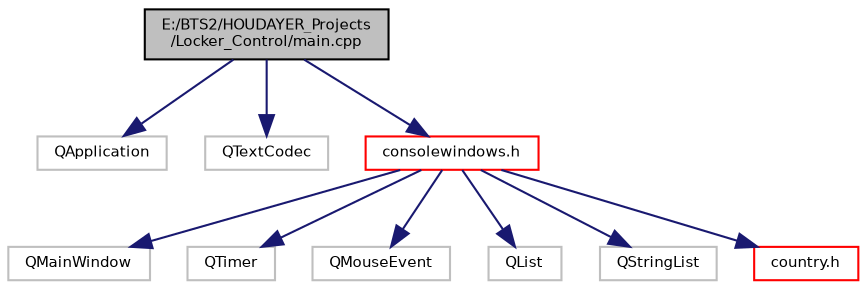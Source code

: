 digraph "E:/BTS2/HOUDAYER_Projects/Locker_Control/main.cpp"
{
 // INTERACTIVE_SVG=YES
  bgcolor="transparent";
  edge [fontname="Helvetica",fontsize="7",labelfontname="Helvetica",labelfontsize="7"];
  node [fontname="Helvetica",fontsize="7",shape=record];
  Node1 [label="E:/BTS2/HOUDAYER_Projects\l/Locker_Control/main.cpp",height=0.2,width=0.4,color="black", fillcolor="grey75", style="filled", fontcolor="black"];
  Node1 -> Node2 [color="midnightblue",fontsize="7",style="solid",fontname="Helvetica"];
  Node2 [label="QApplication",height=0.2,width=0.4,color="grey75"];
  Node1 -> Node3 [color="midnightblue",fontsize="7",style="solid",fontname="Helvetica"];
  Node3 [label="QTextCodec",height=0.2,width=0.4,color="grey75"];
  Node1 -> Node4 [color="midnightblue",fontsize="7",style="solid",fontname="Helvetica"];
  Node4 [label="consolewindows.h",height=0.2,width=0.4,color="red",URL="$consolewindows_8h.html"];
  Node4 -> Node5 [color="midnightblue",fontsize="7",style="solid",fontname="Helvetica"];
  Node5 [label="QMainWindow",height=0.2,width=0.4,color="grey75"];
  Node4 -> Node6 [color="midnightblue",fontsize="7",style="solid",fontname="Helvetica"];
  Node6 [label="QTimer",height=0.2,width=0.4,color="grey75"];
  Node4 -> Node7 [color="midnightblue",fontsize="7",style="solid",fontname="Helvetica"];
  Node7 [label="QMouseEvent",height=0.2,width=0.4,color="grey75"];
  Node4 -> Node8 [color="midnightblue",fontsize="7",style="solid",fontname="Helvetica"];
  Node8 [label="QList",height=0.2,width=0.4,color="grey75"];
  Node4 -> Node9 [color="midnightblue",fontsize="7",style="solid",fontname="Helvetica"];
  Node9 [label="QStringList",height=0.2,width=0.4,color="grey75"];
  Node4 -> Node10 [color="midnightblue",fontsize="7",style="solid",fontname="Helvetica"];
  Node10 [label="country.h",height=0.2,width=0.4,color="red",URL="$country_8h.html"];
}
